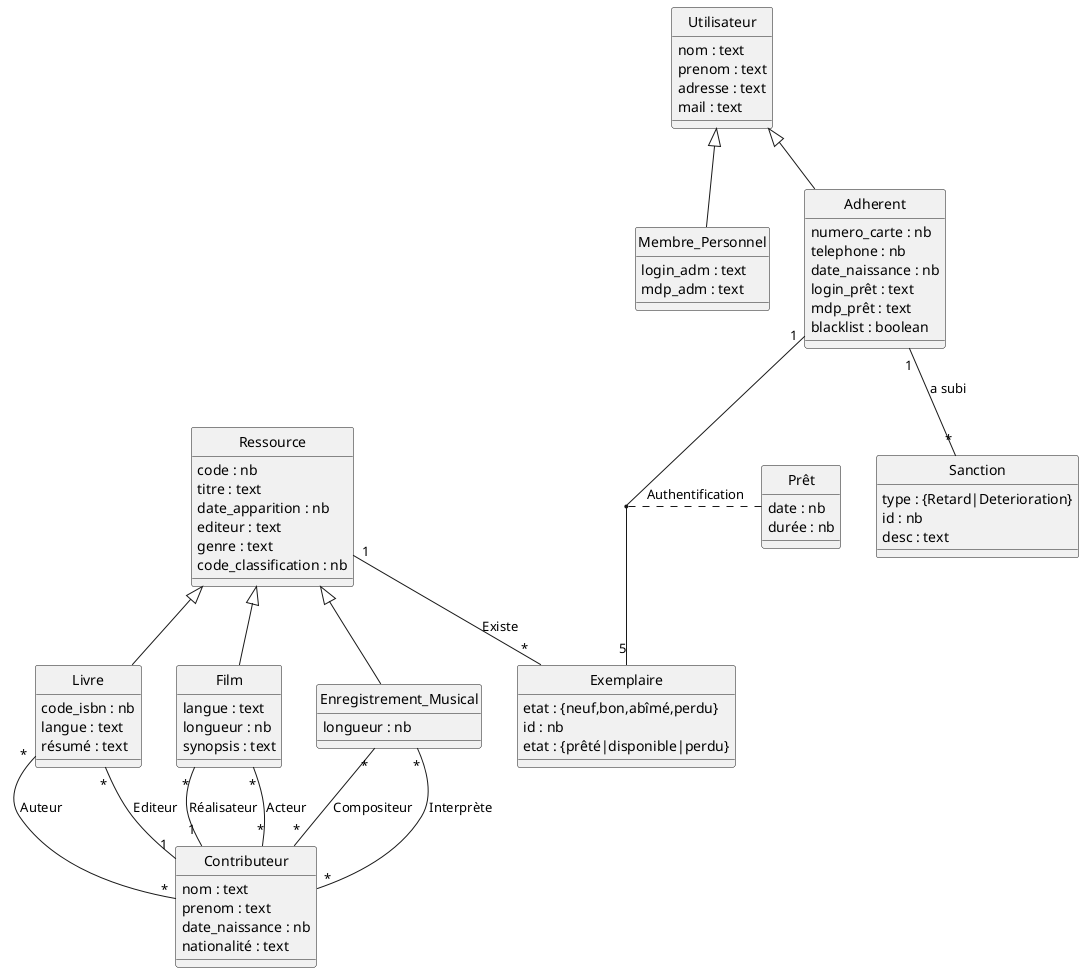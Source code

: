 @startuml
hide circle



Class Livre{
  code_isbn : nb
  langue : text
  résumé : text
}

Class Film{
  langue : text
  longueur : nb
  synopsis : text
}

Class Enregistrement_Musical{
  longueur : nb
}

Class Contributeur{
  nom : text
  prenom : text
  date_naissance : nb
  nationalité : text
}

Class Ressource{
  code : nb
  titre : text
  date_apparition : nb
  editeur : text
  genre : text
  code_classification : nb
}

Class Exemplaire{
  etat : {neuf,bon,abîmé,perdu}
  id : nb
  etat : {prêté|disponible|perdu}
}

Class Utilisateur{
nom : text
prenom : text
adresse : text
mail : text

}

Class Membre_Personnel{
login_adm : text
mdp_adm : text
}

Class Adherent{
numero_carte : nb
telephone : nb
date_naissance : nb
login_prêt : text
mdp_prêt : text
blacklist : boolean
}

Class Prêt{
date : nb
durée : nb
}

Class Sanction{

  type : {Retard|Deterioration}
  id : nb
  desc : text
}

Adherent "1" -- "*" Sanction : a subi
Adherent "1" -- "5" Exemplaire
(Adherent,Exemplaire) .. Prêt : Authentification
'Bon état


Utilisateur <|-- Membre_Personnel
Utilisateur <|-- Adherent

Ressource <|-- Livre
Ressource <|-- Enregistrement_Musical
Ressource <|-- Film

Ressource "1" -- "*" Exemplaire : Existe
Livre "*" -- "*" Contributeur : Auteur
Livre "*" -- "1" Contributeur : Editeur
Film "*" -- "1" Contributeur : Réalisateur
Film "*" -- "*" Contributeur : Acteur
Enregistrement_Musical "*" -- "*" Contributeur : Compositeur
Enregistrement_Musical "*" -- "*" Contributeur : Interprète


@enduml
